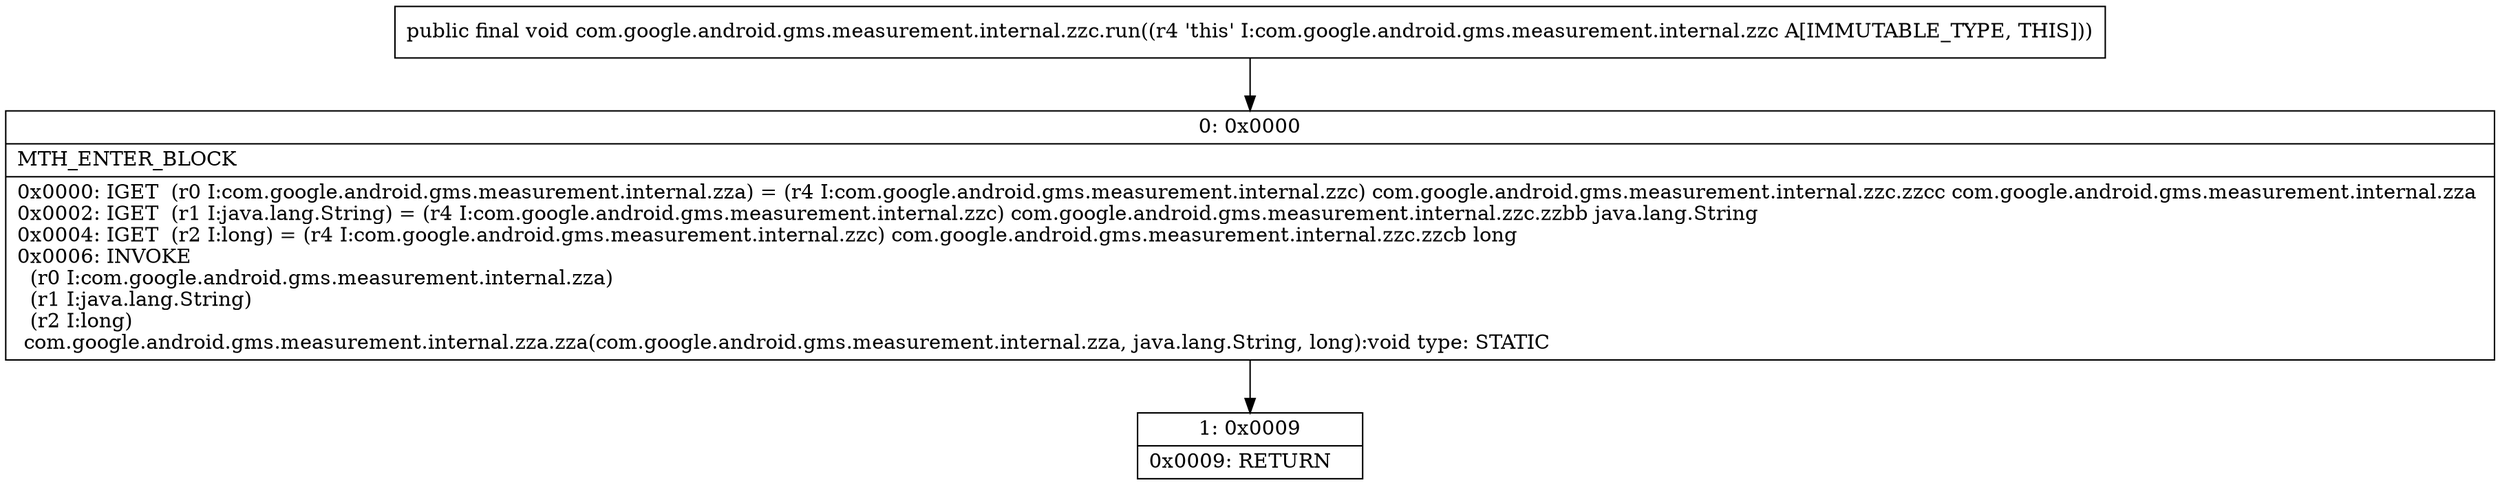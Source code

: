 digraph "CFG forcom.google.android.gms.measurement.internal.zzc.run()V" {
Node_0 [shape=record,label="{0\:\ 0x0000|MTH_ENTER_BLOCK\l|0x0000: IGET  (r0 I:com.google.android.gms.measurement.internal.zza) = (r4 I:com.google.android.gms.measurement.internal.zzc) com.google.android.gms.measurement.internal.zzc.zzcc com.google.android.gms.measurement.internal.zza \l0x0002: IGET  (r1 I:java.lang.String) = (r4 I:com.google.android.gms.measurement.internal.zzc) com.google.android.gms.measurement.internal.zzc.zzbb java.lang.String \l0x0004: IGET  (r2 I:long) = (r4 I:com.google.android.gms.measurement.internal.zzc) com.google.android.gms.measurement.internal.zzc.zzcb long \l0x0006: INVOKE  \l  (r0 I:com.google.android.gms.measurement.internal.zza)\l  (r1 I:java.lang.String)\l  (r2 I:long)\l com.google.android.gms.measurement.internal.zza.zza(com.google.android.gms.measurement.internal.zza, java.lang.String, long):void type: STATIC \l}"];
Node_1 [shape=record,label="{1\:\ 0x0009|0x0009: RETURN   \l}"];
MethodNode[shape=record,label="{public final void com.google.android.gms.measurement.internal.zzc.run((r4 'this' I:com.google.android.gms.measurement.internal.zzc A[IMMUTABLE_TYPE, THIS])) }"];
MethodNode -> Node_0;
Node_0 -> Node_1;
}

